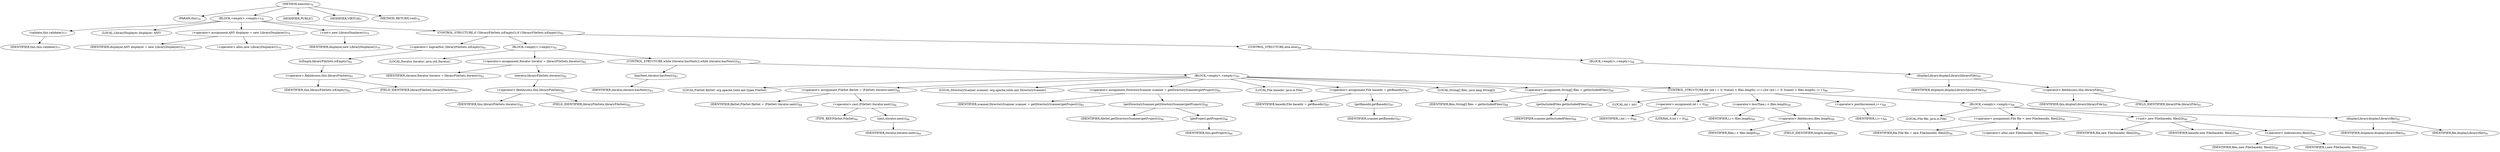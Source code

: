 digraph "execute" {  
"45" [label = <(METHOD,execute)<SUB>76</SUB>> ]
"6" [label = <(PARAM,this)<SUB>76</SUB>> ]
"46" [label = <(BLOCK,&lt;empty&gt;,&lt;empty&gt;)<SUB>76</SUB>> ]
"47" [label = <(validate,this.validate())<SUB>77</SUB>> ]
"5" [label = <(IDENTIFIER,this,this.validate())<SUB>77</SUB>> ]
"8" [label = <(LOCAL,LibraryDisplayer displayer: ANY)> ]
"48" [label = <(&lt;operator&gt;.assignment,ANY displayer = new LibraryDisplayer())<SUB>79</SUB>> ]
"49" [label = <(IDENTIFIER,displayer,ANY displayer = new LibraryDisplayer())<SUB>79</SUB>> ]
"50" [label = <(&lt;operator&gt;.alloc,new LibraryDisplayer())<SUB>79</SUB>> ]
"51" [label = <(&lt;init&gt;,new LibraryDisplayer())<SUB>79</SUB>> ]
"7" [label = <(IDENTIFIER,displayer,new LibraryDisplayer())<SUB>79</SUB>> ]
"52" [label = <(CONTROL_STRUCTURE,if (!libraryFileSets.isEmpty()),if (!libraryFileSets.isEmpty()))<SUB>81</SUB>> ]
"53" [label = <(&lt;operator&gt;.logicalNot,!libraryFileSets.isEmpty())<SUB>81</SUB>> ]
"54" [label = <(isEmpty,libraryFileSets.isEmpty())<SUB>81</SUB>> ]
"55" [label = <(&lt;operator&gt;.fieldAccess,this.libraryFileSets)<SUB>81</SUB>> ]
"56" [label = <(IDENTIFIER,this,libraryFileSets.isEmpty())<SUB>81</SUB>> ]
"57" [label = <(FIELD_IDENTIFIER,libraryFileSets,libraryFileSets)<SUB>81</SUB>> ]
"58" [label = <(BLOCK,&lt;empty&gt;,&lt;empty&gt;)<SUB>81</SUB>> ]
"59" [label = <(LOCAL,Iterator iterator: java.util.Iterator)> ]
"60" [label = <(&lt;operator&gt;.assignment,Iterator iterator = libraryFileSets.iterator())<SUB>82</SUB>> ]
"61" [label = <(IDENTIFIER,iterator,Iterator iterator = libraryFileSets.iterator())<SUB>82</SUB>> ]
"62" [label = <(iterator,libraryFileSets.iterator())<SUB>82</SUB>> ]
"63" [label = <(&lt;operator&gt;.fieldAccess,this.libraryFileSets)<SUB>82</SUB>> ]
"64" [label = <(IDENTIFIER,this,libraryFileSets.iterator())<SUB>82</SUB>> ]
"65" [label = <(FIELD_IDENTIFIER,libraryFileSets,libraryFileSets)<SUB>82</SUB>> ]
"66" [label = <(CONTROL_STRUCTURE,while (iterator.hasNext()),while (iterator.hasNext()))<SUB>83</SUB>> ]
"67" [label = <(hasNext,iterator.hasNext())<SUB>83</SUB>> ]
"68" [label = <(IDENTIFIER,iterator,iterator.hasNext())<SUB>83</SUB>> ]
"69" [label = <(BLOCK,&lt;empty&gt;,&lt;empty&gt;)<SUB>83</SUB>> ]
"70" [label = <(LOCAL,FileSet fileSet: org.apache.tools.ant.types.FileSet)> ]
"71" [label = <(&lt;operator&gt;.assignment,FileSet fileSet = (FileSet) iterator.next())<SUB>84</SUB>> ]
"72" [label = <(IDENTIFIER,fileSet,FileSet fileSet = (FileSet) iterator.next())<SUB>84</SUB>> ]
"73" [label = <(&lt;operator&gt;.cast,(FileSet) iterator.next())<SUB>84</SUB>> ]
"74" [label = <(TYPE_REF,FileSet,FileSet)<SUB>84</SUB>> ]
"75" [label = <(next,iterator.next())<SUB>84</SUB>> ]
"76" [label = <(IDENTIFIER,iterator,iterator.next())<SUB>84</SUB>> ]
"77" [label = <(LOCAL,DirectoryScanner scanner: org.apache.tools.ant.DirectoryScanner)> ]
"78" [label = <(&lt;operator&gt;.assignment,DirectoryScanner scanner = getDirectoryScanner(getProject()))<SUB>85</SUB>> ]
"79" [label = <(IDENTIFIER,scanner,DirectoryScanner scanner = getDirectoryScanner(getProject()))<SUB>85</SUB>> ]
"80" [label = <(getDirectoryScanner,getDirectoryScanner(getProject()))<SUB>86</SUB>> ]
"81" [label = <(IDENTIFIER,fileSet,getDirectoryScanner(getProject()))<SUB>86</SUB>> ]
"82" [label = <(getProject,getProject())<SUB>86</SUB>> ]
"9" [label = <(IDENTIFIER,this,getProject())<SUB>86</SUB>> ]
"83" [label = <(LOCAL,File basedir: java.io.File)> ]
"84" [label = <(&lt;operator&gt;.assignment,File basedir = getBasedir())<SUB>87</SUB>> ]
"85" [label = <(IDENTIFIER,basedir,File basedir = getBasedir())<SUB>87</SUB>> ]
"86" [label = <(getBasedir,getBasedir())<SUB>87</SUB>> ]
"87" [label = <(IDENTIFIER,scanner,getBasedir())<SUB>87</SUB>> ]
"88" [label = <(LOCAL,String[] files: java.lang.String[])> ]
"89" [label = <(&lt;operator&gt;.assignment,String[] files = getIncludedFiles())<SUB>88</SUB>> ]
"90" [label = <(IDENTIFIER,files,String[] files = getIncludedFiles())<SUB>88</SUB>> ]
"91" [label = <(getIncludedFiles,getIncludedFiles())<SUB>88</SUB>> ]
"92" [label = <(IDENTIFIER,scanner,getIncludedFiles())<SUB>88</SUB>> ]
"93" [label = <(CONTROL_STRUCTURE,for (int i = 0; Some(i &lt; files.length); i++),for (int i = 0; Some(i &lt; files.length); i++))<SUB>89</SUB>> ]
"94" [label = <(LOCAL,int i: int)> ]
"95" [label = <(&lt;operator&gt;.assignment,int i = 0)<SUB>89</SUB>> ]
"96" [label = <(IDENTIFIER,i,int i = 0)<SUB>89</SUB>> ]
"97" [label = <(LITERAL,0,int i = 0)<SUB>89</SUB>> ]
"98" [label = <(&lt;operator&gt;.lessThan,i &lt; files.length)<SUB>89</SUB>> ]
"99" [label = <(IDENTIFIER,i,i &lt; files.length)<SUB>89</SUB>> ]
"100" [label = <(&lt;operator&gt;.fieldAccess,files.length)<SUB>89</SUB>> ]
"101" [label = <(IDENTIFIER,files,i &lt; files.length)<SUB>89</SUB>> ]
"102" [label = <(FIELD_IDENTIFIER,length,length)<SUB>89</SUB>> ]
"103" [label = <(&lt;operator&gt;.postIncrement,i++)<SUB>89</SUB>> ]
"104" [label = <(IDENTIFIER,i,i++)<SUB>89</SUB>> ]
"105" [label = <(BLOCK,&lt;empty&gt;,&lt;empty&gt;)<SUB>89</SUB>> ]
"11" [label = <(LOCAL,File file: java.io.File)> ]
"106" [label = <(&lt;operator&gt;.assignment,File file = new File(basedir, files[i]))<SUB>90</SUB>> ]
"107" [label = <(IDENTIFIER,file,File file = new File(basedir, files[i]))<SUB>90</SUB>> ]
"108" [label = <(&lt;operator&gt;.alloc,new File(basedir, files[i]))<SUB>90</SUB>> ]
"109" [label = <(&lt;init&gt;,new File(basedir, files[i]))<SUB>90</SUB>> ]
"10" [label = <(IDENTIFIER,file,new File(basedir, files[i]))<SUB>90</SUB>> ]
"110" [label = <(IDENTIFIER,basedir,new File(basedir, files[i]))<SUB>90</SUB>> ]
"111" [label = <(&lt;operator&gt;.indexAccess,files[i])<SUB>90</SUB>> ]
"112" [label = <(IDENTIFIER,files,new File(basedir, files[i]))<SUB>90</SUB>> ]
"113" [label = <(IDENTIFIER,i,new File(basedir, files[i]))<SUB>90</SUB>> ]
"114" [label = <(displayLibrary,displayLibrary(file))<SUB>91</SUB>> ]
"115" [label = <(IDENTIFIER,displayer,displayLibrary(file))<SUB>91</SUB>> ]
"116" [label = <(IDENTIFIER,file,displayLibrary(file))<SUB>91</SUB>> ]
"117" [label = <(CONTROL_STRUCTURE,else,else)<SUB>94</SUB>> ]
"118" [label = <(BLOCK,&lt;empty&gt;,&lt;empty&gt;)<SUB>94</SUB>> ]
"119" [label = <(displayLibrary,displayLibrary(libraryFile))<SUB>95</SUB>> ]
"120" [label = <(IDENTIFIER,displayer,displayLibrary(libraryFile))<SUB>95</SUB>> ]
"121" [label = <(&lt;operator&gt;.fieldAccess,this.libraryFile)<SUB>95</SUB>> ]
"122" [label = <(IDENTIFIER,this,displayLibrary(libraryFile))<SUB>95</SUB>> ]
"123" [label = <(FIELD_IDENTIFIER,libraryFile,libraryFile)<SUB>95</SUB>> ]
"124" [label = <(MODIFIER,PUBLIC)> ]
"125" [label = <(MODIFIER,VIRTUAL)> ]
"126" [label = <(METHOD_RETURN,void)<SUB>76</SUB>> ]
  "45" -> "6" 
  "45" -> "46" 
  "45" -> "124" 
  "45" -> "125" 
  "45" -> "126" 
  "46" -> "47" 
  "46" -> "8" 
  "46" -> "48" 
  "46" -> "51" 
  "46" -> "52" 
  "47" -> "5" 
  "48" -> "49" 
  "48" -> "50" 
  "51" -> "7" 
  "52" -> "53" 
  "52" -> "58" 
  "52" -> "117" 
  "53" -> "54" 
  "54" -> "55" 
  "55" -> "56" 
  "55" -> "57" 
  "58" -> "59" 
  "58" -> "60" 
  "58" -> "66" 
  "60" -> "61" 
  "60" -> "62" 
  "62" -> "63" 
  "63" -> "64" 
  "63" -> "65" 
  "66" -> "67" 
  "66" -> "69" 
  "67" -> "68" 
  "69" -> "70" 
  "69" -> "71" 
  "69" -> "77" 
  "69" -> "78" 
  "69" -> "83" 
  "69" -> "84" 
  "69" -> "88" 
  "69" -> "89" 
  "69" -> "93" 
  "71" -> "72" 
  "71" -> "73" 
  "73" -> "74" 
  "73" -> "75" 
  "75" -> "76" 
  "78" -> "79" 
  "78" -> "80" 
  "80" -> "81" 
  "80" -> "82" 
  "82" -> "9" 
  "84" -> "85" 
  "84" -> "86" 
  "86" -> "87" 
  "89" -> "90" 
  "89" -> "91" 
  "91" -> "92" 
  "93" -> "94" 
  "93" -> "95" 
  "93" -> "98" 
  "93" -> "103" 
  "93" -> "105" 
  "95" -> "96" 
  "95" -> "97" 
  "98" -> "99" 
  "98" -> "100" 
  "100" -> "101" 
  "100" -> "102" 
  "103" -> "104" 
  "105" -> "11" 
  "105" -> "106" 
  "105" -> "109" 
  "105" -> "114" 
  "106" -> "107" 
  "106" -> "108" 
  "109" -> "10" 
  "109" -> "110" 
  "109" -> "111" 
  "111" -> "112" 
  "111" -> "113" 
  "114" -> "115" 
  "114" -> "116" 
  "117" -> "118" 
  "118" -> "119" 
  "119" -> "120" 
  "119" -> "121" 
  "121" -> "122" 
  "121" -> "123" 
}
